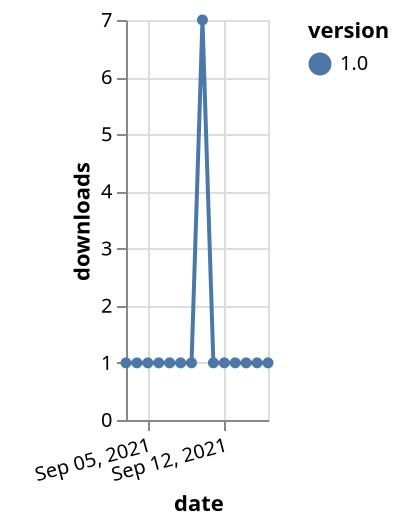 {"$schema": "https://vega.github.io/schema/vega-lite/v5.json", "description": "A simple bar chart with embedded data.", "data": {"values": [{"date": "2021-09-03", "total": 350, "delta": 1, "version": "1.0"}, {"date": "2021-09-04", "total": 351, "delta": 1, "version": "1.0"}, {"date": "2021-09-05", "total": 352, "delta": 1, "version": "1.0"}, {"date": "2021-09-06", "total": 353, "delta": 1, "version": "1.0"}, {"date": "2021-09-07", "total": 354, "delta": 1, "version": "1.0"}, {"date": "2021-09-08", "total": 355, "delta": 1, "version": "1.0"}, {"date": "2021-09-09", "total": 356, "delta": 1, "version": "1.0"}, {"date": "2021-09-10", "total": 363, "delta": 7, "version": "1.0"}, {"date": "2021-09-11", "total": 364, "delta": 1, "version": "1.0"}, {"date": "2021-09-12", "total": 365, "delta": 1, "version": "1.0"}, {"date": "2021-09-13", "total": 366, "delta": 1, "version": "1.0"}, {"date": "2021-09-14", "total": 367, "delta": 1, "version": "1.0"}, {"date": "2021-09-15", "total": 368, "delta": 1, "version": "1.0"}, {"date": "2021-09-16", "total": 369, "delta": 1, "version": "1.0"}]}, "width": "container", "mark": {"type": "line", "point": {"filled": true}}, "encoding": {"x": {"field": "date", "type": "temporal", "timeUnit": "yearmonthdate", "title": "date", "axis": {"labelAngle": -15}}, "y": {"field": "delta", "type": "quantitative", "title": "downloads"}, "color": {"field": "version", "type": "nominal"}, "tooltip": {"field": "delta"}}}